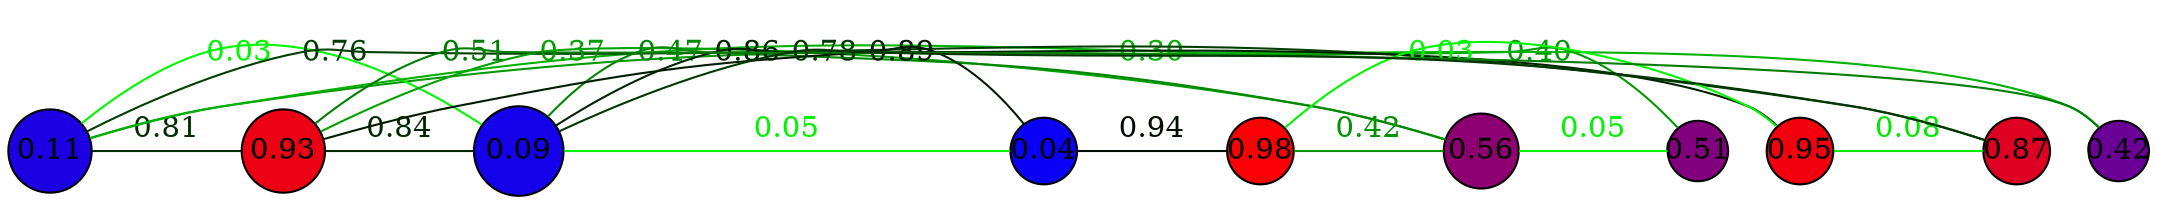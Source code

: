 graph G {
    splines=true;
    overlap=false;
    sep="1.0";
    edge [minlen=2, constraint=false];
    0 [label="0.11", style=filled, fillcolor="#1c00e3", width=0.55, height=0.55, fixedsize=true, shape=circle];
    1 [label="0.56", style=filled, fillcolor="#8e0071", width=0.50, height=0.50, fixedsize=true, shape=circle];
    2 [label="0.95", style=filled, fillcolor="#f2000d", width=0.45, height=0.45, fixedsize=true, shape=circle];
    3 [label="0.93", style=filled, fillcolor="#ec0013", width=0.55, height=0.55, fixedsize=true, shape=circle];
    4 [label="0.51", style=filled, fillcolor="#82007d", width=0.40, height=0.40, fixedsize=true, shape=circle];
    5 [label="0.09", style=filled, fillcolor="#1500ea", width=0.60, height=0.60, fixedsize=true, shape=circle];
    6 [label="0.04", style=filled, fillcolor="#0a00f5", width=0.45, height=0.45, fixedsize=true, shape=circle];
    7 [label="0.42", style=filled, fillcolor="#6a0095", width=0.40, height=0.40, fixedsize=true, shape=circle];
    8 [label="0.87", style=filled, fillcolor="#dd0022", width=0.45, height=0.45, fixedsize=true, shape=circle];
    9 [label="0.98", style=filled, fillcolor="#fa0005", width=0.45, height=0.45, fixedsize=true, shape=circle];
    0 -- 3 [weight=0.81, color="#002f00", fontcolor="#002f00", label="0.81"];
    0 -- 4 [weight=0.40, color="#009900", fontcolor="#009900", label="0.40"];
    0 -- 5 [weight=0.03, color="#00f700", fontcolor="#00f700", label="0.03"];
    0 -- 7 [weight=0.30, color="#00b100", fontcolor="#00b100", label="0.30"];
    0 -- 8 [weight=0.76, color="#003e00", fontcolor="#003e00", label="0.76"];
    1 -- 3 [weight=0.37, color="#00a000", fontcolor="#00a000", label="0.37"];
    1 -- 4 [weight=0.05, color="#00f300", fontcolor="#00f300", label="0.05"];
    1 -- 5 [weight=0.47, color="#008600", fontcolor="#008600", label="0.47"];
    1 -- 9 [weight=0.42, color="#009200", fontcolor="#009200", label="0.42"];
    2 -- 5 [weight=0.86, color="#002200", fontcolor="#002200", label="0.86"];
    2 -- 8 [weight=0.08, color="#00ea00", fontcolor="#00ea00", label="0.08"];
    2 -- 9 [weight=0.03, color="#00f600", fontcolor="#00f600", label="0.03"];
    3 -- 5 [weight=0.84, color="#002800", fontcolor="#002800", label="0.84"];
    3 -- 6 [weight=0.89, color="#001c00", fontcolor="#001c00", label="0.89"];
    3 -- 7 [weight=0.51, color="#007c00", fontcolor="#007c00", label="0.51"];
    5 -- 6 [weight=0.05, color="#00f300", fontcolor="#00f300", label="0.05"];
    5 -- 8 [weight=0.78, color="#003700", fontcolor="#003700", label="0.78"];
    6 -- 9 [weight=0.94, color="#000e00", fontcolor="#000e00", label="0.94"];
}
